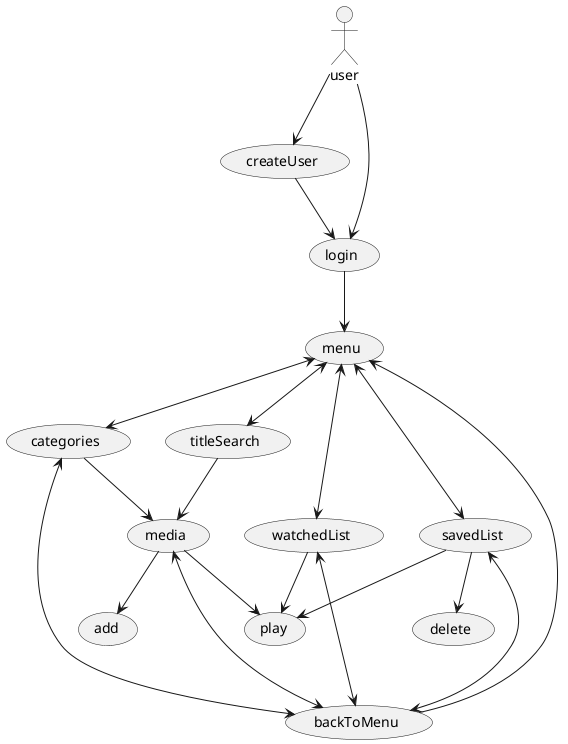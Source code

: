 @startuml
'https://plantuml.com/use-case-diagram

actor user

usecase createUser
usecase login
usecase menu
usecase categories
usecase titleSearch
usecase watchedList
usecase savedList
usecase add
usecase play
usecase delete
usecase backToMenu
usecase media

top to bottom direction
user --> createUser
user --> login

createUser --> login

login --> menu

menu <--> watchedList
menu <--> savedList
menu <--> categories
menu <--> titleSearch

titleSearch --> media

media --> play
media --> add
media <---> backToMenu

savedList --> delete
savedList --> play
savedList <---> backToMenu

watchedList <---> backToMenu
watchedList --> play

categories <---> backToMenu
categories --> media

backToMenu --> menu
@enduml